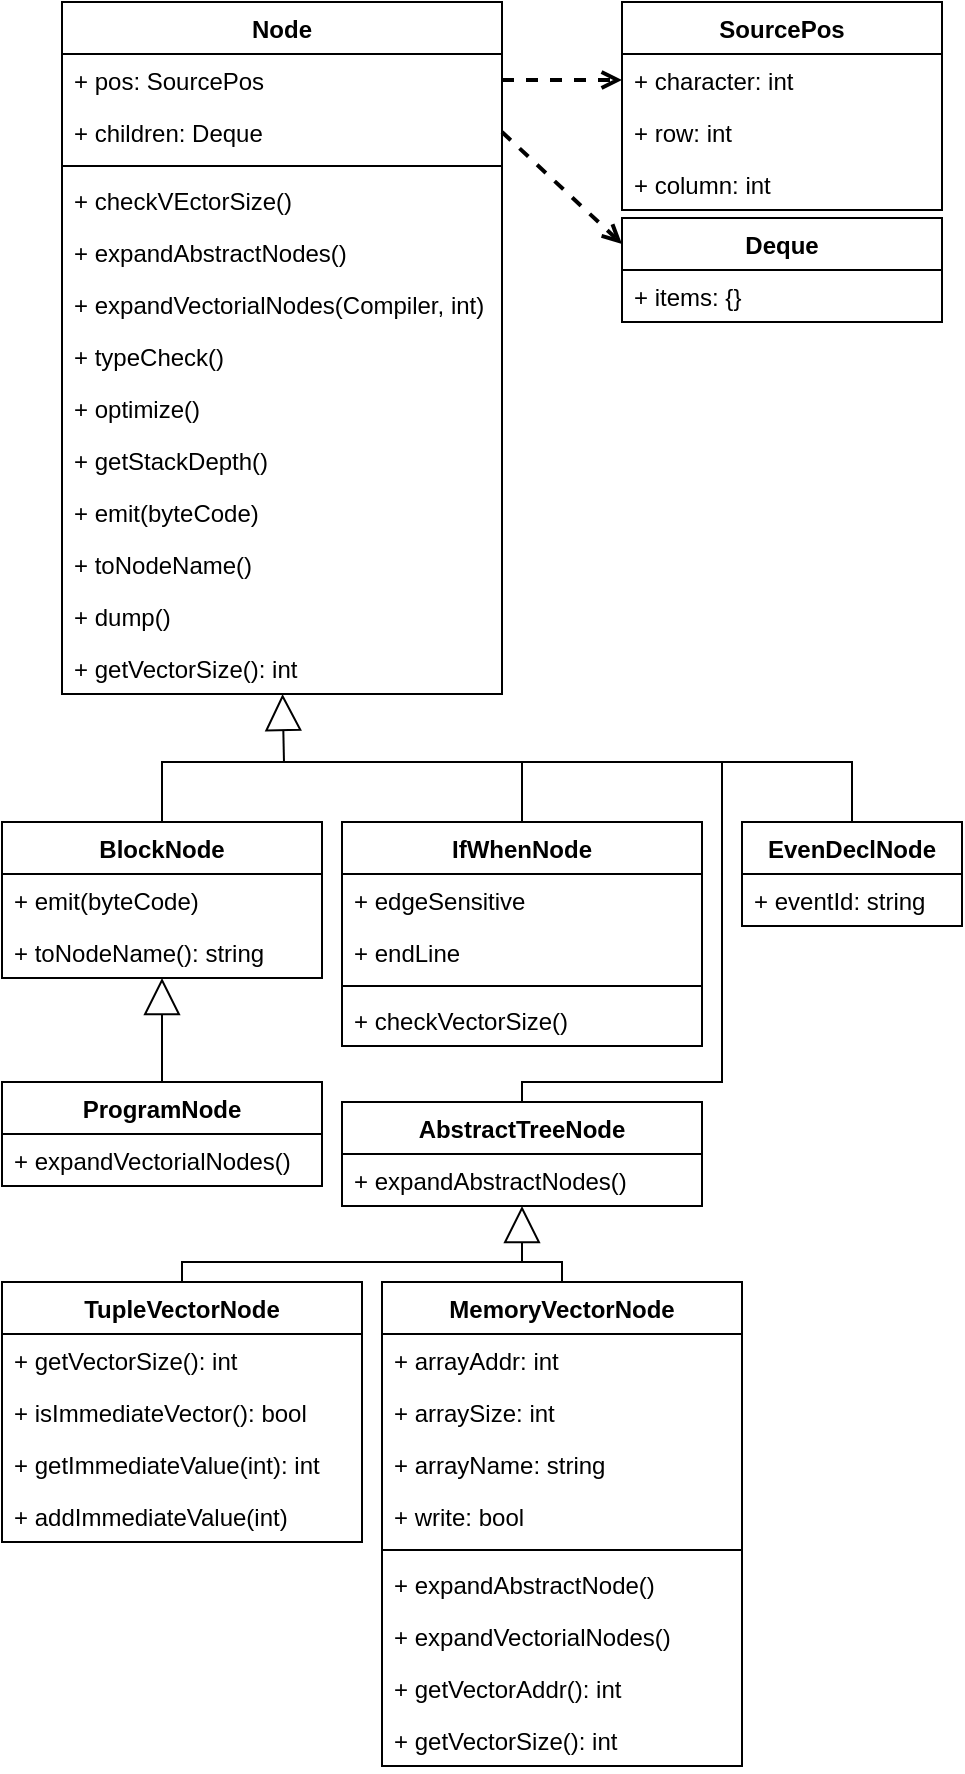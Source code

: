 <mxfile version="12.5.1" type="device"><diagram id="WKmZF-yF7_3MRF0bWRm7" name="Page-1"><mxGraphModel dx="1720" dy="1505" grid="1" gridSize="10" guides="1" tooltips="1" connect="1" arrows="1" fold="1" page="1" pageScale="1" pageWidth="827" pageHeight="1169" math="0" shadow="0"><root><mxCell id="0"/><mxCell id="1" parent="0"/><mxCell id="-bYc_9uYr7a7mblHJONS-19" value="Node" style="swimlane;fontStyle=1;align=center;verticalAlign=top;childLayout=stackLayout;horizontal=1;startSize=26;horizontalStack=0;resizeParent=1;resizeParentMax=0;resizeLast=0;collapsible=1;marginBottom=0;" vertex="1" parent="1"><mxGeometry x="40" width="220" height="346" as="geometry"/></mxCell><mxCell id="-bYc_9uYr7a7mblHJONS-20" value="+ pos: SourcePos" style="text;strokeColor=none;fillColor=none;align=left;verticalAlign=top;spacingLeft=4;spacingRight=4;overflow=hidden;rotatable=0;points=[[0,0.5],[1,0.5]];portConstraint=eastwest;" vertex="1" parent="-bYc_9uYr7a7mblHJONS-19"><mxGeometry y="26" width="220" height="26" as="geometry"/></mxCell><mxCell id="-bYc_9uYr7a7mblHJONS-154" value="+ children: Deque" style="text;strokeColor=none;fillColor=none;align=left;verticalAlign=top;spacingLeft=4;spacingRight=4;overflow=hidden;rotatable=0;points=[[0,0.5],[1,0.5]];portConstraint=eastwest;" vertex="1" parent="-bYc_9uYr7a7mblHJONS-19"><mxGeometry y="52" width="220" height="26" as="geometry"/></mxCell><mxCell id="-bYc_9uYr7a7mblHJONS-21" value="" style="line;strokeWidth=1;fillColor=none;align=left;verticalAlign=middle;spacingTop=-1;spacingLeft=3;spacingRight=3;rotatable=0;labelPosition=right;points=[];portConstraint=eastwest;" vertex="1" parent="-bYc_9uYr7a7mblHJONS-19"><mxGeometry y="78" width="220" height="8" as="geometry"/></mxCell><mxCell id="-bYc_9uYr7a7mblHJONS-22" value="+ checkVEctorSize()" style="text;strokeColor=none;fillColor=none;align=left;verticalAlign=top;spacingLeft=4;spacingRight=4;overflow=hidden;rotatable=0;points=[[0,0.5],[1,0.5]];portConstraint=eastwest;" vertex="1" parent="-bYc_9uYr7a7mblHJONS-19"><mxGeometry y="86" width="220" height="26" as="geometry"/></mxCell><mxCell id="-bYc_9uYr7a7mblHJONS-23" value="+ expandAbstractNodes()" style="text;strokeColor=none;fillColor=none;align=left;verticalAlign=top;spacingLeft=4;spacingRight=4;overflow=hidden;rotatable=0;points=[[0,0.5],[1,0.5]];portConstraint=eastwest;" vertex="1" parent="-bYc_9uYr7a7mblHJONS-19"><mxGeometry y="112" width="220" height="26" as="geometry"/></mxCell><mxCell id="-bYc_9uYr7a7mblHJONS-168" value="+ expandVectorialNodes(Compiler, int)" style="text;strokeColor=none;fillColor=none;align=left;verticalAlign=top;spacingLeft=4;spacingRight=4;overflow=hidden;rotatable=0;points=[[0,0.5],[1,0.5]];portConstraint=eastwest;" vertex="1" parent="-bYc_9uYr7a7mblHJONS-19"><mxGeometry y="138" width="220" height="26" as="geometry"/></mxCell><mxCell id="-bYc_9uYr7a7mblHJONS-167" value="+ typeCheck()" style="text;strokeColor=none;fillColor=none;align=left;verticalAlign=top;spacingLeft=4;spacingRight=4;overflow=hidden;rotatable=0;points=[[0,0.5],[1,0.5]];portConstraint=eastwest;" vertex="1" parent="-bYc_9uYr7a7mblHJONS-19"><mxGeometry y="164" width="220" height="26" as="geometry"/></mxCell><mxCell id="-bYc_9uYr7a7mblHJONS-169" value="+ optimize()&#10;" style="text;strokeColor=none;fillColor=none;align=left;verticalAlign=top;spacingLeft=4;spacingRight=4;overflow=hidden;rotatable=0;points=[[0,0.5],[1,0.5]];portConstraint=eastwest;" vertex="1" parent="-bYc_9uYr7a7mblHJONS-19"><mxGeometry y="190" width="220" height="26" as="geometry"/></mxCell><mxCell id="-bYc_9uYr7a7mblHJONS-170" value="+ getStackDepth()" style="text;strokeColor=none;fillColor=none;align=left;verticalAlign=top;spacingLeft=4;spacingRight=4;overflow=hidden;rotatable=0;points=[[0,0.5],[1,0.5]];portConstraint=eastwest;" vertex="1" parent="-bYc_9uYr7a7mblHJONS-19"><mxGeometry y="216" width="220" height="26" as="geometry"/></mxCell><mxCell id="-bYc_9uYr7a7mblHJONS-171" value="+ emit(byteCode)" style="text;strokeColor=none;fillColor=none;align=left;verticalAlign=top;spacingLeft=4;spacingRight=4;overflow=hidden;rotatable=0;points=[[0,0.5],[1,0.5]];portConstraint=eastwest;" vertex="1" parent="-bYc_9uYr7a7mblHJONS-19"><mxGeometry y="242" width="220" height="26" as="geometry"/></mxCell><mxCell id="-bYc_9uYr7a7mblHJONS-172" value="+ toNodeName()" style="text;strokeColor=none;fillColor=none;align=left;verticalAlign=top;spacingLeft=4;spacingRight=4;overflow=hidden;rotatable=0;points=[[0,0.5],[1,0.5]];portConstraint=eastwest;" vertex="1" parent="-bYc_9uYr7a7mblHJONS-19"><mxGeometry y="268" width="220" height="26" as="geometry"/></mxCell><mxCell id="-bYc_9uYr7a7mblHJONS-173" value="+ dump()" style="text;strokeColor=none;fillColor=none;align=left;verticalAlign=top;spacingLeft=4;spacingRight=4;overflow=hidden;rotatable=0;points=[[0,0.5],[1,0.5]];portConstraint=eastwest;" vertex="1" parent="-bYc_9uYr7a7mblHJONS-19"><mxGeometry y="294" width="220" height="26" as="geometry"/></mxCell><mxCell id="-bYc_9uYr7a7mblHJONS-174" value="+ getVectorSize(): int" style="text;strokeColor=none;fillColor=none;align=left;verticalAlign=top;spacingLeft=4;spacingRight=4;overflow=hidden;rotatable=0;points=[[0,0.5],[1,0.5]];portConstraint=eastwest;" vertex="1" parent="-bYc_9uYr7a7mblHJONS-19"><mxGeometry y="320" width="220" height="26" as="geometry"/></mxCell><mxCell id="-bYc_9uYr7a7mblHJONS-155" value="SourcePos&#10;" style="swimlane;fontStyle=1;align=center;verticalAlign=top;childLayout=stackLayout;horizontal=1;startSize=26;horizontalStack=0;resizeParent=1;resizeParentMax=0;resizeLast=0;collapsible=1;marginBottom=0;" vertex="1" parent="1"><mxGeometry x="320" width="160" height="104" as="geometry"/></mxCell><mxCell id="-bYc_9uYr7a7mblHJONS-156" value="+ character: int" style="text;strokeColor=none;fillColor=none;align=left;verticalAlign=top;spacingLeft=4;spacingRight=4;overflow=hidden;rotatable=0;points=[[0,0.5],[1,0.5]];portConstraint=eastwest;" vertex="1" parent="-bYc_9uYr7a7mblHJONS-155"><mxGeometry y="26" width="160" height="26" as="geometry"/></mxCell><mxCell id="-bYc_9uYr7a7mblHJONS-159" value="+ row: int" style="text;strokeColor=none;fillColor=none;align=left;verticalAlign=top;spacingLeft=4;spacingRight=4;overflow=hidden;rotatable=0;points=[[0,0.5],[1,0.5]];portConstraint=eastwest;" vertex="1" parent="-bYc_9uYr7a7mblHJONS-155"><mxGeometry y="52" width="160" height="26" as="geometry"/></mxCell><mxCell id="-bYc_9uYr7a7mblHJONS-160" value="+ column: int" style="text;strokeColor=none;fillColor=none;align=left;verticalAlign=top;spacingLeft=4;spacingRight=4;overflow=hidden;rotatable=0;points=[[0,0.5],[1,0.5]];portConstraint=eastwest;" vertex="1" parent="-bYc_9uYr7a7mblHJONS-155"><mxGeometry y="78" width="160" height="26" as="geometry"/></mxCell><mxCell id="-bYc_9uYr7a7mblHJONS-161" value="Deque" style="swimlane;fontStyle=1;align=center;verticalAlign=top;childLayout=stackLayout;horizontal=1;startSize=26;horizontalStack=0;resizeParent=1;resizeParentMax=0;resizeLast=0;collapsible=1;marginBottom=0;" vertex="1" parent="1"><mxGeometry x="320" y="108" width="160" height="52" as="geometry"/></mxCell><mxCell id="-bYc_9uYr7a7mblHJONS-162" value="+ items: {}" style="text;strokeColor=none;fillColor=none;align=left;verticalAlign=top;spacingLeft=4;spacingRight=4;overflow=hidden;rotatable=0;points=[[0,0.5],[1,0.5]];portConstraint=eastwest;" vertex="1" parent="-bYc_9uYr7a7mblHJONS-161"><mxGeometry y="26" width="160" height="26" as="geometry"/></mxCell><mxCell id="-bYc_9uYr7a7mblHJONS-165" value="" style="endArrow=open;dashed=1;html=1;exitX=1;exitY=0.5;exitDx=0;exitDy=0;entryX=0;entryY=0.5;entryDx=0;entryDy=0;endFill=0;strokeWidth=2;" edge="1" parent="1" source="-bYc_9uYr7a7mblHJONS-20" target="-bYc_9uYr7a7mblHJONS-156"><mxGeometry width="50" height="50" relative="1" as="geometry"><mxPoint x="200" y="290" as="sourcePoint"/><mxPoint x="250" y="240" as="targetPoint"/></mxGeometry></mxCell><mxCell id="-bYc_9uYr7a7mblHJONS-166" value="" style="endArrow=open;dashed=1;html=1;exitX=1;exitY=0.5;exitDx=0;exitDy=0;entryX=0;entryY=0.25;entryDx=0;entryDy=0;endFill=0;strokeWidth=2;" edge="1" parent="1" source="-bYc_9uYr7a7mblHJONS-154" target="-bYc_9uYr7a7mblHJONS-161"><mxGeometry width="50" height="50" relative="1" as="geometry"><mxPoint x="230.0" y="49" as="sourcePoint"/><mxPoint x="330.0" y="49" as="targetPoint"/></mxGeometry></mxCell><mxCell id="-bYc_9uYr7a7mblHJONS-176" value="ProgramNode" style="swimlane;fontStyle=1;align=center;verticalAlign=top;childLayout=stackLayout;horizontal=1;startSize=26;horizontalStack=0;resizeParent=1;resizeParentMax=0;resizeLast=0;collapsible=1;marginBottom=0;" vertex="1" parent="1"><mxGeometry x="10" y="540" width="160" height="52" as="geometry"/></mxCell><mxCell id="-bYc_9uYr7a7mblHJONS-179" value="+ expandVectorialNodes()" style="text;strokeColor=none;fillColor=none;align=left;verticalAlign=top;spacingLeft=4;spacingRight=4;overflow=hidden;rotatable=0;points=[[0,0.5],[1,0.5]];portConstraint=eastwest;" vertex="1" parent="-bYc_9uYr7a7mblHJONS-176"><mxGeometry y="26" width="160" height="26" as="geometry"/></mxCell><mxCell id="-bYc_9uYr7a7mblHJONS-180" value="BlockNode" style="swimlane;fontStyle=1;align=center;verticalAlign=top;childLayout=stackLayout;horizontal=1;startSize=26;horizontalStack=0;resizeParent=1;resizeParentMax=0;resizeLast=0;collapsible=1;marginBottom=0;" vertex="1" parent="1"><mxGeometry x="10" y="410" width="160" height="78" as="geometry"/></mxCell><mxCell id="-bYc_9uYr7a7mblHJONS-183" value="+ emit(byteCode)" style="text;strokeColor=none;fillColor=none;align=left;verticalAlign=top;spacingLeft=4;spacingRight=4;overflow=hidden;rotatable=0;points=[[0,0.5],[1,0.5]];portConstraint=eastwest;" vertex="1" parent="-bYc_9uYr7a7mblHJONS-180"><mxGeometry y="26" width="160" height="26" as="geometry"/></mxCell><mxCell id="-bYc_9uYr7a7mblHJONS-184" value="+ toNodeName(): string" style="text;strokeColor=none;fillColor=none;align=left;verticalAlign=top;spacingLeft=4;spacingRight=4;overflow=hidden;rotatable=0;points=[[0,0.5],[1,0.5]];portConstraint=eastwest;" vertex="1" parent="-bYc_9uYr7a7mblHJONS-180"><mxGeometry y="52" width="160" height="26" as="geometry"/></mxCell><mxCell id="-bYc_9uYr7a7mblHJONS-185" value="" style="endArrow=block;html=1;strokeWidth=1;exitX=0.5;exitY=0;exitDx=0;exitDy=0;entryX=0.5;entryY=1;entryDx=0;entryDy=0;endFill=0;endSize=16;" edge="1" parent="1" source="-bYc_9uYr7a7mblHJONS-176" target="-bYc_9uYr7a7mblHJONS-180"><mxGeometry width="50" height="50" relative="1" as="geometry"><mxPoint x="290" y="480" as="sourcePoint"/><mxPoint x="340" y="430" as="targetPoint"/></mxGeometry></mxCell><mxCell id="-bYc_9uYr7a7mblHJONS-186" value="" style="endArrow=block;html=1;strokeWidth=1;endFill=0;endSize=16;" edge="1" parent="1" target="-bYc_9uYr7a7mblHJONS-174"><mxGeometry width="50" height="50" relative="1" as="geometry"><mxPoint x="151" y="380" as="sourcePoint"/><mxPoint x="160" y="368" as="targetPoint"/></mxGeometry></mxCell><mxCell id="-bYc_9uYr7a7mblHJONS-187" value="" style="endArrow=none;html=1;strokeWidth=1;exitX=0.5;exitY=0;exitDx=0;exitDy=0;rounded=0;entryX=0.5;entryY=0;entryDx=0;entryDy=0;" edge="1" parent="1" source="-bYc_9uYr7a7mblHJONS-180" target="-bYc_9uYr7a7mblHJONS-188"><mxGeometry width="50" height="50" relative="1" as="geometry"><mxPoint x="60" y="380" as="sourcePoint"/><mxPoint x="320" y="380" as="targetPoint"/><Array as="points"><mxPoint x="90" y="380"/><mxPoint x="270" y="380"/></Array></mxGeometry></mxCell><mxCell id="-bYc_9uYr7a7mblHJONS-188" value="IfWhenNode" style="swimlane;fontStyle=1;align=center;verticalAlign=top;childLayout=stackLayout;horizontal=1;startSize=26;horizontalStack=0;resizeParent=1;resizeParentMax=0;resizeLast=0;collapsible=1;marginBottom=0;" vertex="1" parent="1"><mxGeometry x="180" y="410" width="180" height="112" as="geometry"/></mxCell><mxCell id="-bYc_9uYr7a7mblHJONS-189" value="+ edgeSensitive" style="text;strokeColor=none;fillColor=none;align=left;verticalAlign=top;spacingLeft=4;spacingRight=4;overflow=hidden;rotatable=0;points=[[0,0.5],[1,0.5]];portConstraint=eastwest;" vertex="1" parent="-bYc_9uYr7a7mblHJONS-188"><mxGeometry y="26" width="180" height="26" as="geometry"/></mxCell><mxCell id="-bYc_9uYr7a7mblHJONS-193" value="+ endLine&#10;" style="text;strokeColor=none;fillColor=none;align=left;verticalAlign=top;spacingLeft=4;spacingRight=4;overflow=hidden;rotatable=0;points=[[0,0.5],[1,0.5]];portConstraint=eastwest;" vertex="1" parent="-bYc_9uYr7a7mblHJONS-188"><mxGeometry y="52" width="180" height="26" as="geometry"/></mxCell><mxCell id="-bYc_9uYr7a7mblHJONS-190" value="" style="line;strokeWidth=1;fillColor=none;align=left;verticalAlign=middle;spacingTop=-1;spacingLeft=3;spacingRight=3;rotatable=0;labelPosition=right;points=[];portConstraint=eastwest;" vertex="1" parent="-bYc_9uYr7a7mblHJONS-188"><mxGeometry y="78" width="180" height="8" as="geometry"/></mxCell><mxCell id="-bYc_9uYr7a7mblHJONS-191" value="+ checkVectorSize()" style="text;strokeColor=none;fillColor=none;align=left;verticalAlign=top;spacingLeft=4;spacingRight=4;overflow=hidden;rotatable=0;points=[[0,0.5],[1,0.5]];portConstraint=eastwest;" vertex="1" parent="-bYc_9uYr7a7mblHJONS-188"><mxGeometry y="86" width="180" height="26" as="geometry"/></mxCell><mxCell id="-bYc_9uYr7a7mblHJONS-214" value="EvenDeclNode" style="swimlane;fontStyle=1;align=center;verticalAlign=top;childLayout=stackLayout;horizontal=1;startSize=26;horizontalStack=0;resizeParent=1;resizeParentMax=0;resizeLast=0;collapsible=1;marginBottom=0;" vertex="1" parent="1"><mxGeometry x="380" y="410" width="110" height="52" as="geometry"/></mxCell><mxCell id="-bYc_9uYr7a7mblHJONS-215" value="+ eventId: string" style="text;strokeColor=none;fillColor=none;align=left;verticalAlign=top;spacingLeft=4;spacingRight=4;overflow=hidden;rotatable=0;points=[[0,0.5],[1,0.5]];portConstraint=eastwest;" vertex="1" parent="-bYc_9uYr7a7mblHJONS-214"><mxGeometry y="26" width="110" height="26" as="geometry"/></mxCell><mxCell id="-bYc_9uYr7a7mblHJONS-217" value="" style="endArrow=none;html=1;strokeWidth=1;rounded=0;entryX=0.5;entryY=0;entryDx=0;entryDy=0;" edge="1" parent="1" target="-bYc_9uYr7a7mblHJONS-214"><mxGeometry width="50" height="50" relative="1" as="geometry"><mxPoint x="210" y="380" as="sourcePoint"/><mxPoint x="420" y="390" as="targetPoint"/><Array as="points"><mxPoint x="240" y="380"/><mxPoint x="390" y="380"/><mxPoint x="435" y="380"/></Array></mxGeometry></mxCell><mxCell id="-bYc_9uYr7a7mblHJONS-218" value="AbstractTreeNode" style="swimlane;fontStyle=1;align=center;verticalAlign=top;childLayout=stackLayout;horizontal=1;startSize=26;horizontalStack=0;resizeParent=1;resizeParentMax=0;resizeLast=0;collapsible=1;marginBottom=0;" vertex="1" parent="1"><mxGeometry x="180" y="550" width="180" height="52" as="geometry"/></mxCell><mxCell id="-bYc_9uYr7a7mblHJONS-221" value="+ expandAbstractNodes()" style="text;strokeColor=none;fillColor=none;align=left;verticalAlign=top;spacingLeft=4;spacingRight=4;overflow=hidden;rotatable=0;points=[[0,0.5],[1,0.5]];portConstraint=eastwest;" vertex="1" parent="-bYc_9uYr7a7mblHJONS-218"><mxGeometry y="26" width="180" height="26" as="geometry"/></mxCell><mxCell id="-bYc_9uYr7a7mblHJONS-223" value="" style="endArrow=none;html=1;strokeWidth=1;rounded=0;entryX=0.5;entryY=0;entryDx=0;entryDy=0;" edge="1" parent="1" target="-bYc_9uYr7a7mblHJONS-218"><mxGeometry width="50" height="50" relative="1" as="geometry"><mxPoint x="370" y="380" as="sourcePoint"/><mxPoint x="260" y="540" as="targetPoint"/><Array as="points"><mxPoint x="370" y="540"/><mxPoint x="270" y="540"/></Array></mxGeometry></mxCell><mxCell id="-bYc_9uYr7a7mblHJONS-224" value="TupleVectorNode" style="swimlane;fontStyle=1;align=center;verticalAlign=top;childLayout=stackLayout;horizontal=1;startSize=26;horizontalStack=0;resizeParent=1;resizeParentMax=0;resizeLast=0;collapsible=1;marginBottom=0;" vertex="1" parent="1"><mxGeometry x="10" y="640" width="180" height="130" as="geometry"/></mxCell><mxCell id="-bYc_9uYr7a7mblHJONS-227" value="+ getVectorSize(): int" style="text;strokeColor=none;fillColor=none;align=left;verticalAlign=top;spacingLeft=4;spacingRight=4;overflow=hidden;rotatable=0;points=[[0,0.5],[1,0.5]];portConstraint=eastwest;" vertex="1" parent="-bYc_9uYr7a7mblHJONS-224"><mxGeometry y="26" width="180" height="26" as="geometry"/></mxCell><mxCell id="-bYc_9uYr7a7mblHJONS-235" value="+ isImmediateVector(): bool" style="text;strokeColor=none;fillColor=none;align=left;verticalAlign=top;spacingLeft=4;spacingRight=4;overflow=hidden;rotatable=0;points=[[0,0.5],[1,0.5]];portConstraint=eastwest;" vertex="1" parent="-bYc_9uYr7a7mblHJONS-224"><mxGeometry y="52" width="180" height="26" as="geometry"/></mxCell><mxCell id="-bYc_9uYr7a7mblHJONS-236" value="+ getImmediateValue(int): int" style="text;strokeColor=none;fillColor=none;align=left;verticalAlign=top;spacingLeft=4;spacingRight=4;overflow=hidden;rotatable=0;points=[[0,0.5],[1,0.5]];portConstraint=eastwest;" vertex="1" parent="-bYc_9uYr7a7mblHJONS-224"><mxGeometry y="78" width="180" height="26" as="geometry"/></mxCell><mxCell id="-bYc_9uYr7a7mblHJONS-228" value="+ addImmediateValue(int)" style="text;strokeColor=none;fillColor=none;align=left;verticalAlign=top;spacingLeft=4;spacingRight=4;overflow=hidden;rotatable=0;points=[[0,0.5],[1,0.5]];portConstraint=eastwest;" vertex="1" parent="-bYc_9uYr7a7mblHJONS-224"><mxGeometry y="104" width="180" height="26" as="geometry"/></mxCell><mxCell id="-bYc_9uYr7a7mblHJONS-229" value="" style="endArrow=block;html=1;strokeWidth=1;endFill=0;endSize=16;rounded=0;exitX=0.5;exitY=0;exitDx=0;exitDy=0;" edge="1" parent="1" source="-bYc_9uYr7a7mblHJONS-224" target="-bYc_9uYr7a7mblHJONS-221"><mxGeometry width="50" height="50" relative="1" as="geometry"><mxPoint x="90" y="620" as="sourcePoint"/><mxPoint x="269.66" y="620" as="targetPoint"/><Array as="points"><mxPoint x="100" y="630"/><mxPoint x="270" y="630"/></Array></mxGeometry></mxCell><mxCell id="-bYc_9uYr7a7mblHJONS-230" value="MemoryVectorNode" style="swimlane;fontStyle=1;align=center;verticalAlign=top;childLayout=stackLayout;horizontal=1;startSize=26;horizontalStack=0;resizeParent=1;resizeParentMax=0;resizeLast=0;collapsible=1;marginBottom=0;" vertex="1" parent="1"><mxGeometry x="200" y="640" width="180" height="242" as="geometry"/></mxCell><mxCell id="-bYc_9uYr7a7mblHJONS-231" value="+ arrayAddr: int" style="text;strokeColor=none;fillColor=none;align=left;verticalAlign=top;spacingLeft=4;spacingRight=4;overflow=hidden;rotatable=0;points=[[0,0.5],[1,0.5]];portConstraint=eastwest;" vertex="1" parent="-bYc_9uYr7a7mblHJONS-230"><mxGeometry y="26" width="180" height="26" as="geometry"/></mxCell><mxCell id="-bYc_9uYr7a7mblHJONS-238" value="+ arraySize: int" style="text;strokeColor=none;fillColor=none;align=left;verticalAlign=top;spacingLeft=4;spacingRight=4;overflow=hidden;rotatable=0;points=[[0,0.5],[1,0.5]];portConstraint=eastwest;" vertex="1" parent="-bYc_9uYr7a7mblHJONS-230"><mxGeometry y="52" width="180" height="26" as="geometry"/></mxCell><mxCell id="-bYc_9uYr7a7mblHJONS-239" value="+ arrayName: string" style="text;strokeColor=none;fillColor=none;align=left;verticalAlign=top;spacingLeft=4;spacingRight=4;overflow=hidden;rotatable=0;points=[[0,0.5],[1,0.5]];portConstraint=eastwest;" vertex="1" parent="-bYc_9uYr7a7mblHJONS-230"><mxGeometry y="78" width="180" height="26" as="geometry"/></mxCell><mxCell id="-bYc_9uYr7a7mblHJONS-240" value="+ write: bool" style="text;strokeColor=none;fillColor=none;align=left;verticalAlign=top;spacingLeft=4;spacingRight=4;overflow=hidden;rotatable=0;points=[[0,0.5],[1,0.5]];portConstraint=eastwest;" vertex="1" parent="-bYc_9uYr7a7mblHJONS-230"><mxGeometry y="104" width="180" height="26" as="geometry"/></mxCell><mxCell id="-bYc_9uYr7a7mblHJONS-232" value="" style="line;strokeWidth=1;fillColor=none;align=left;verticalAlign=middle;spacingTop=-1;spacingLeft=3;spacingRight=3;rotatable=0;labelPosition=right;points=[];portConstraint=eastwest;" vertex="1" parent="-bYc_9uYr7a7mblHJONS-230"><mxGeometry y="130" width="180" height="8" as="geometry"/></mxCell><mxCell id="-bYc_9uYr7a7mblHJONS-233" value="+ expandAbstractNode()" style="text;strokeColor=none;fillColor=none;align=left;verticalAlign=top;spacingLeft=4;spacingRight=4;overflow=hidden;rotatable=0;points=[[0,0.5],[1,0.5]];portConstraint=eastwest;" vertex="1" parent="-bYc_9uYr7a7mblHJONS-230"><mxGeometry y="138" width="180" height="26" as="geometry"/></mxCell><mxCell id="-bYc_9uYr7a7mblHJONS-234" value="+ expandVectorialNodes()" style="text;strokeColor=none;fillColor=none;align=left;verticalAlign=top;spacingLeft=4;spacingRight=4;overflow=hidden;rotatable=0;points=[[0,0.5],[1,0.5]];portConstraint=eastwest;" vertex="1" parent="-bYc_9uYr7a7mblHJONS-230"><mxGeometry y="164" width="180" height="26" as="geometry"/></mxCell><mxCell id="-bYc_9uYr7a7mblHJONS-241" value="+ getVectorAddr(): int" style="text;strokeColor=none;fillColor=none;align=left;verticalAlign=top;spacingLeft=4;spacingRight=4;overflow=hidden;rotatable=0;points=[[0,0.5],[1,0.5]];portConstraint=eastwest;" vertex="1" parent="-bYc_9uYr7a7mblHJONS-230"><mxGeometry y="190" width="180" height="26" as="geometry"/></mxCell><mxCell id="-bYc_9uYr7a7mblHJONS-242" value="+ getVectorSize(): int" style="text;strokeColor=none;fillColor=none;align=left;verticalAlign=top;spacingLeft=4;spacingRight=4;overflow=hidden;rotatable=0;points=[[0,0.5],[1,0.5]];portConstraint=eastwest;" vertex="1" parent="-bYc_9uYr7a7mblHJONS-230"><mxGeometry y="216" width="180" height="26" as="geometry"/></mxCell><mxCell id="-bYc_9uYr7a7mblHJONS-237" value="" style="endArrow=none;html=1;strokeWidth=1;exitX=0.5;exitY=0;exitDx=0;exitDy=0;rounded=0;" edge="1" parent="1" source="-bYc_9uYr7a7mblHJONS-230"><mxGeometry width="50" height="50" relative="1" as="geometry"><mxPoint x="420" y="640" as="sourcePoint"/><mxPoint x="260" y="630" as="targetPoint"/><Array as="points"><mxPoint x="290" y="630"/></Array></mxGeometry></mxCell></root></mxGraphModel></diagram></mxfile>